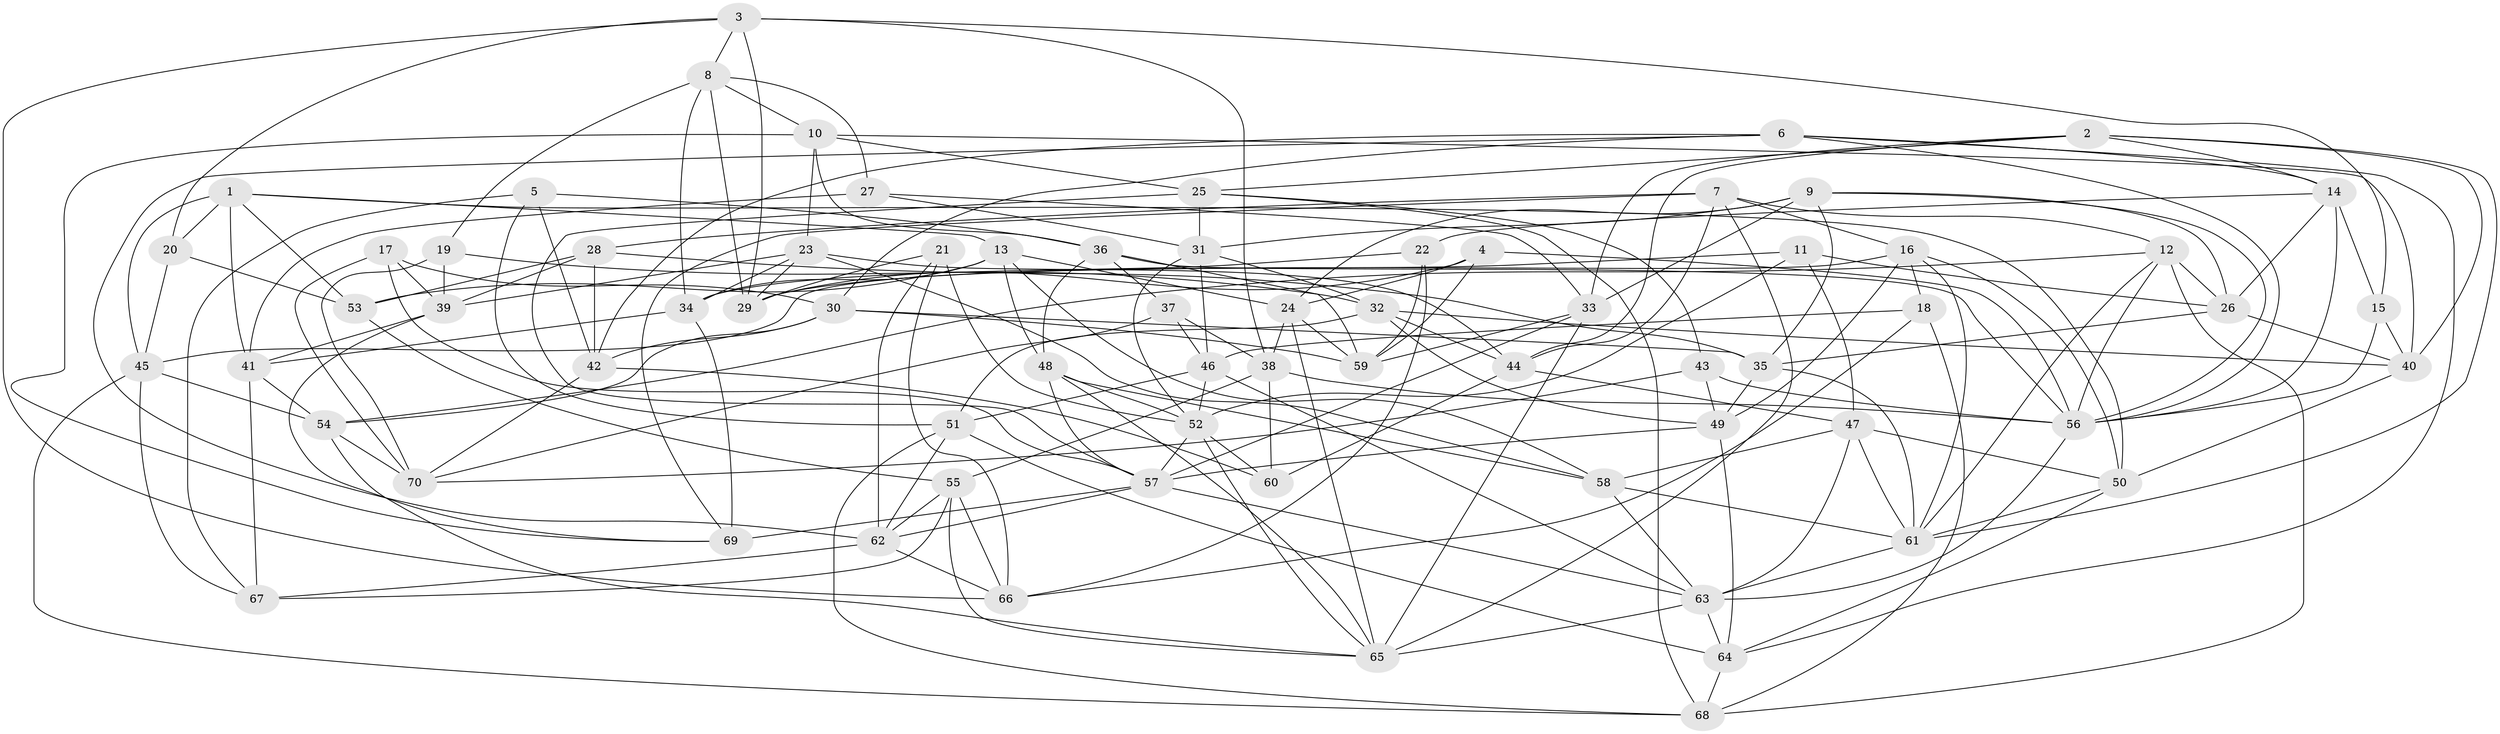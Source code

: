 // original degree distribution, {4: 1.0}
// Generated by graph-tools (version 1.1) at 2025/50/03/09/25 03:50:55]
// undirected, 70 vertices, 202 edges
graph export_dot {
graph [start="1"]
  node [color=gray90,style=filled];
  1;
  2;
  3;
  4;
  5;
  6;
  7;
  8;
  9;
  10;
  11;
  12;
  13;
  14;
  15;
  16;
  17;
  18;
  19;
  20;
  21;
  22;
  23;
  24;
  25;
  26;
  27;
  28;
  29;
  30;
  31;
  32;
  33;
  34;
  35;
  36;
  37;
  38;
  39;
  40;
  41;
  42;
  43;
  44;
  45;
  46;
  47;
  48;
  49;
  50;
  51;
  52;
  53;
  54;
  55;
  56;
  57;
  58;
  59;
  60;
  61;
  62;
  63;
  64;
  65;
  66;
  67;
  68;
  69;
  70;
  1 -- 13 [weight=1.0];
  1 -- 20 [weight=1.0];
  1 -- 41 [weight=1.0];
  1 -- 45 [weight=1.0];
  1 -- 50 [weight=1.0];
  1 -- 53 [weight=1.0];
  2 -- 14 [weight=1.0];
  2 -- 25 [weight=1.0];
  2 -- 33 [weight=1.0];
  2 -- 40 [weight=1.0];
  2 -- 44 [weight=1.0];
  2 -- 61 [weight=1.0];
  3 -- 8 [weight=1.0];
  3 -- 15 [weight=1.0];
  3 -- 20 [weight=1.0];
  3 -- 29 [weight=1.0];
  3 -- 38 [weight=1.0];
  3 -- 66 [weight=1.0];
  4 -- 24 [weight=1.0];
  4 -- 29 [weight=1.0];
  4 -- 56 [weight=1.0];
  4 -- 59 [weight=1.0];
  5 -- 36 [weight=1.0];
  5 -- 42 [weight=1.0];
  5 -- 51 [weight=1.0];
  5 -- 67 [weight=1.0];
  6 -- 14 [weight=1.0];
  6 -- 30 [weight=1.0];
  6 -- 42 [weight=1.0];
  6 -- 56 [weight=1.0];
  6 -- 62 [weight=1.0];
  6 -- 64 [weight=1.0];
  7 -- 12 [weight=1.0];
  7 -- 16 [weight=1.0];
  7 -- 28 [weight=1.0];
  7 -- 44 [weight=1.0];
  7 -- 65 [weight=1.0];
  7 -- 69 [weight=1.0];
  8 -- 10 [weight=1.0];
  8 -- 19 [weight=1.0];
  8 -- 27 [weight=1.0];
  8 -- 29 [weight=1.0];
  8 -- 34 [weight=1.0];
  9 -- 24 [weight=1.0];
  9 -- 26 [weight=1.0];
  9 -- 31 [weight=1.0];
  9 -- 33 [weight=1.0];
  9 -- 35 [weight=1.0];
  9 -- 56 [weight=1.0];
  10 -- 23 [weight=1.0];
  10 -- 25 [weight=1.0];
  10 -- 36 [weight=1.0];
  10 -- 40 [weight=1.0];
  10 -- 69 [weight=1.0];
  11 -- 26 [weight=1.0];
  11 -- 29 [weight=1.0];
  11 -- 47 [weight=1.0];
  11 -- 52 [weight=1.0];
  12 -- 26 [weight=1.0];
  12 -- 54 [weight=1.0];
  12 -- 56 [weight=1.0];
  12 -- 61 [weight=1.0];
  12 -- 68 [weight=1.0];
  13 -- 24 [weight=1.0];
  13 -- 34 [weight=1.0];
  13 -- 48 [weight=1.0];
  13 -- 53 [weight=1.0];
  13 -- 58 [weight=1.0];
  14 -- 15 [weight=1.0];
  14 -- 22 [weight=1.0];
  14 -- 26 [weight=1.0];
  14 -- 56 [weight=1.0];
  15 -- 40 [weight=1.0];
  15 -- 56 [weight=1.0];
  16 -- 18 [weight=1.0];
  16 -- 45 [weight=1.0];
  16 -- 49 [weight=1.0];
  16 -- 50 [weight=1.0];
  16 -- 61 [weight=1.0];
  17 -- 30 [weight=1.0];
  17 -- 39 [weight=1.0];
  17 -- 57 [weight=1.0];
  17 -- 70 [weight=1.0];
  18 -- 46 [weight=1.0];
  18 -- 66 [weight=1.0];
  18 -- 68 [weight=1.0];
  19 -- 32 [weight=1.0];
  19 -- 39 [weight=1.0];
  19 -- 70 [weight=1.0];
  20 -- 45 [weight=1.0];
  20 -- 53 [weight=1.0];
  21 -- 29 [weight=1.0];
  21 -- 52 [weight=1.0];
  21 -- 62 [weight=1.0];
  21 -- 66 [weight=1.0];
  22 -- 34 [weight=1.0];
  22 -- 59 [weight=1.0];
  22 -- 66 [weight=1.0];
  23 -- 29 [weight=1.0];
  23 -- 34 [weight=1.0];
  23 -- 39 [weight=1.0];
  23 -- 44 [weight=1.0];
  23 -- 58 [weight=1.0];
  24 -- 38 [weight=1.0];
  24 -- 59 [weight=1.0];
  24 -- 65 [weight=1.0];
  25 -- 31 [weight=1.0];
  25 -- 43 [weight=1.0];
  25 -- 57 [weight=1.0];
  25 -- 68 [weight=1.0];
  26 -- 35 [weight=1.0];
  26 -- 40 [weight=1.0];
  27 -- 31 [weight=1.0];
  27 -- 33 [weight=1.0];
  27 -- 41 [weight=1.0];
  28 -- 35 [weight=1.0];
  28 -- 39 [weight=1.0];
  28 -- 42 [weight=1.0];
  28 -- 53 [weight=2.0];
  30 -- 35 [weight=1.0];
  30 -- 42 [weight=1.0];
  30 -- 54 [weight=1.0];
  30 -- 59 [weight=1.0];
  31 -- 32 [weight=1.0];
  31 -- 46 [weight=1.0];
  31 -- 52 [weight=1.0];
  32 -- 40 [weight=1.0];
  32 -- 44 [weight=1.0];
  32 -- 49 [weight=1.0];
  32 -- 51 [weight=1.0];
  33 -- 57 [weight=1.0];
  33 -- 59 [weight=1.0];
  33 -- 65 [weight=1.0];
  34 -- 41 [weight=1.0];
  34 -- 69 [weight=1.0];
  35 -- 49 [weight=1.0];
  35 -- 61 [weight=1.0];
  36 -- 37 [weight=1.0];
  36 -- 48 [weight=1.0];
  36 -- 56 [weight=1.0];
  36 -- 59 [weight=1.0];
  37 -- 38 [weight=1.0];
  37 -- 46 [weight=1.0];
  37 -- 70 [weight=1.0];
  38 -- 55 [weight=1.0];
  38 -- 56 [weight=1.0];
  38 -- 60 [weight=1.0];
  39 -- 41 [weight=1.0];
  39 -- 69 [weight=1.0];
  40 -- 50 [weight=1.0];
  41 -- 54 [weight=1.0];
  41 -- 67 [weight=1.0];
  42 -- 60 [weight=1.0];
  42 -- 70 [weight=1.0];
  43 -- 49 [weight=1.0];
  43 -- 56 [weight=1.0];
  43 -- 70 [weight=1.0];
  44 -- 47 [weight=1.0];
  44 -- 60 [weight=1.0];
  45 -- 54 [weight=1.0];
  45 -- 67 [weight=1.0];
  45 -- 68 [weight=1.0];
  46 -- 51 [weight=1.0];
  46 -- 52 [weight=1.0];
  46 -- 63 [weight=1.0];
  47 -- 50 [weight=1.0];
  47 -- 58 [weight=1.0];
  47 -- 61 [weight=1.0];
  47 -- 63 [weight=1.0];
  48 -- 52 [weight=1.0];
  48 -- 57 [weight=1.0];
  48 -- 58 [weight=1.0];
  48 -- 65 [weight=1.0];
  49 -- 57 [weight=1.0];
  49 -- 64 [weight=1.0];
  50 -- 61 [weight=1.0];
  50 -- 64 [weight=1.0];
  51 -- 62 [weight=1.0];
  51 -- 64 [weight=1.0];
  51 -- 68 [weight=1.0];
  52 -- 57 [weight=1.0];
  52 -- 60 [weight=1.0];
  52 -- 65 [weight=1.0];
  53 -- 55 [weight=1.0];
  54 -- 65 [weight=1.0];
  54 -- 70 [weight=1.0];
  55 -- 62 [weight=1.0];
  55 -- 65 [weight=1.0];
  55 -- 66 [weight=1.0];
  55 -- 67 [weight=1.0];
  56 -- 63 [weight=1.0];
  57 -- 62 [weight=1.0];
  57 -- 63 [weight=1.0];
  57 -- 69 [weight=2.0];
  58 -- 61 [weight=1.0];
  58 -- 63 [weight=1.0];
  61 -- 63 [weight=1.0];
  62 -- 66 [weight=1.0];
  62 -- 67 [weight=2.0];
  63 -- 64 [weight=1.0];
  63 -- 65 [weight=1.0];
  64 -- 68 [weight=1.0];
}
